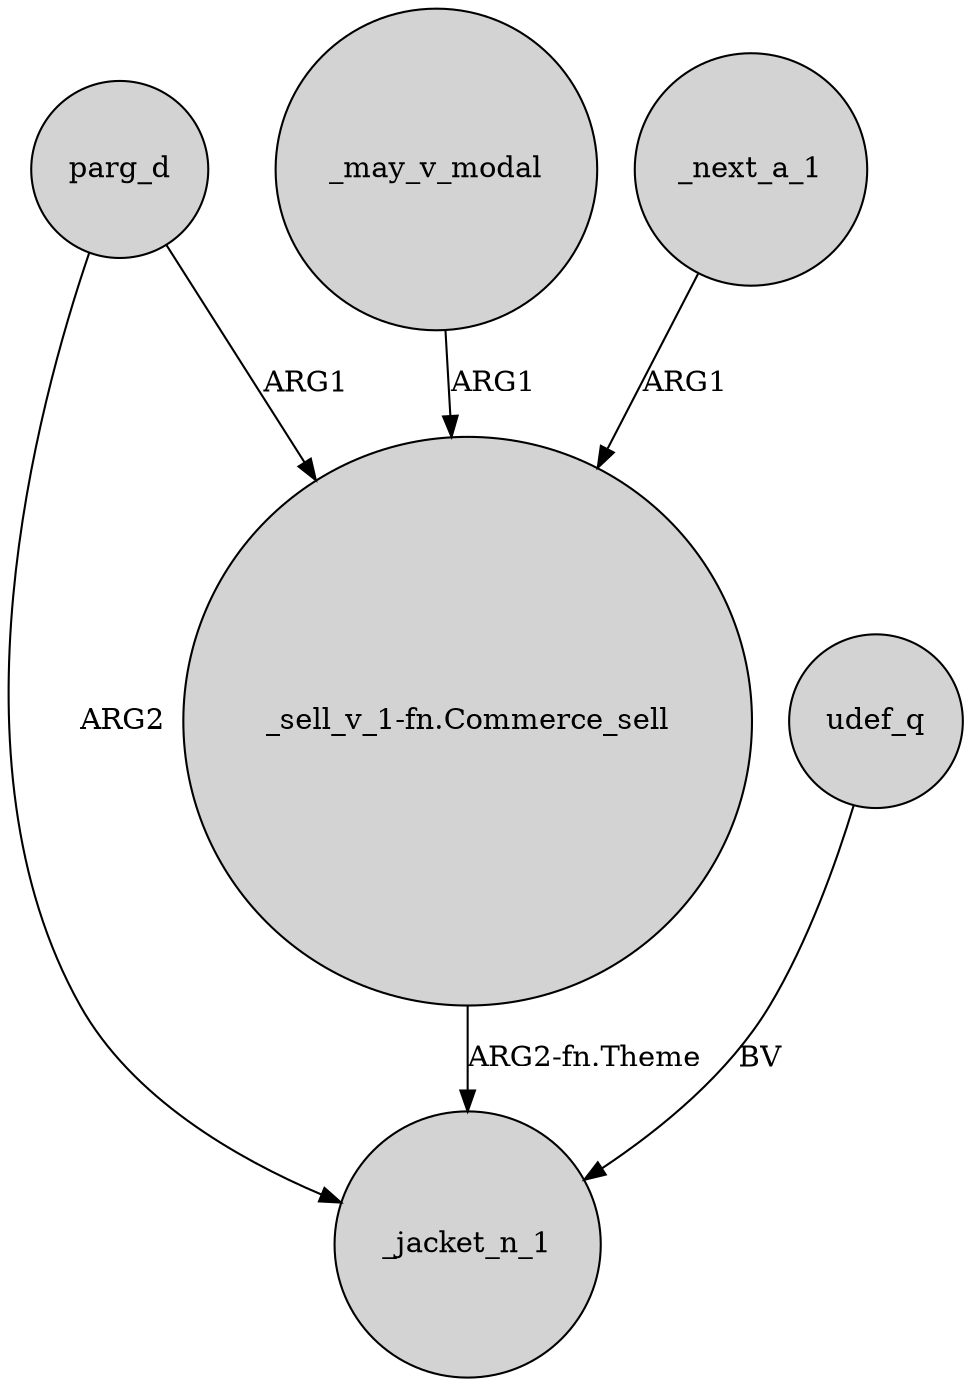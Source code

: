 digraph {
	node [shape=circle style=filled]
	parg_d -> _jacket_n_1 [label=ARG2]
	parg_d -> "_sell_v_1-fn.Commerce_sell" [label=ARG1]
	_may_v_modal -> "_sell_v_1-fn.Commerce_sell" [label=ARG1]
	"_sell_v_1-fn.Commerce_sell" -> _jacket_n_1 [label="ARG2-fn.Theme"]
	_next_a_1 -> "_sell_v_1-fn.Commerce_sell" [label=ARG1]
	udef_q -> _jacket_n_1 [label=BV]
}
